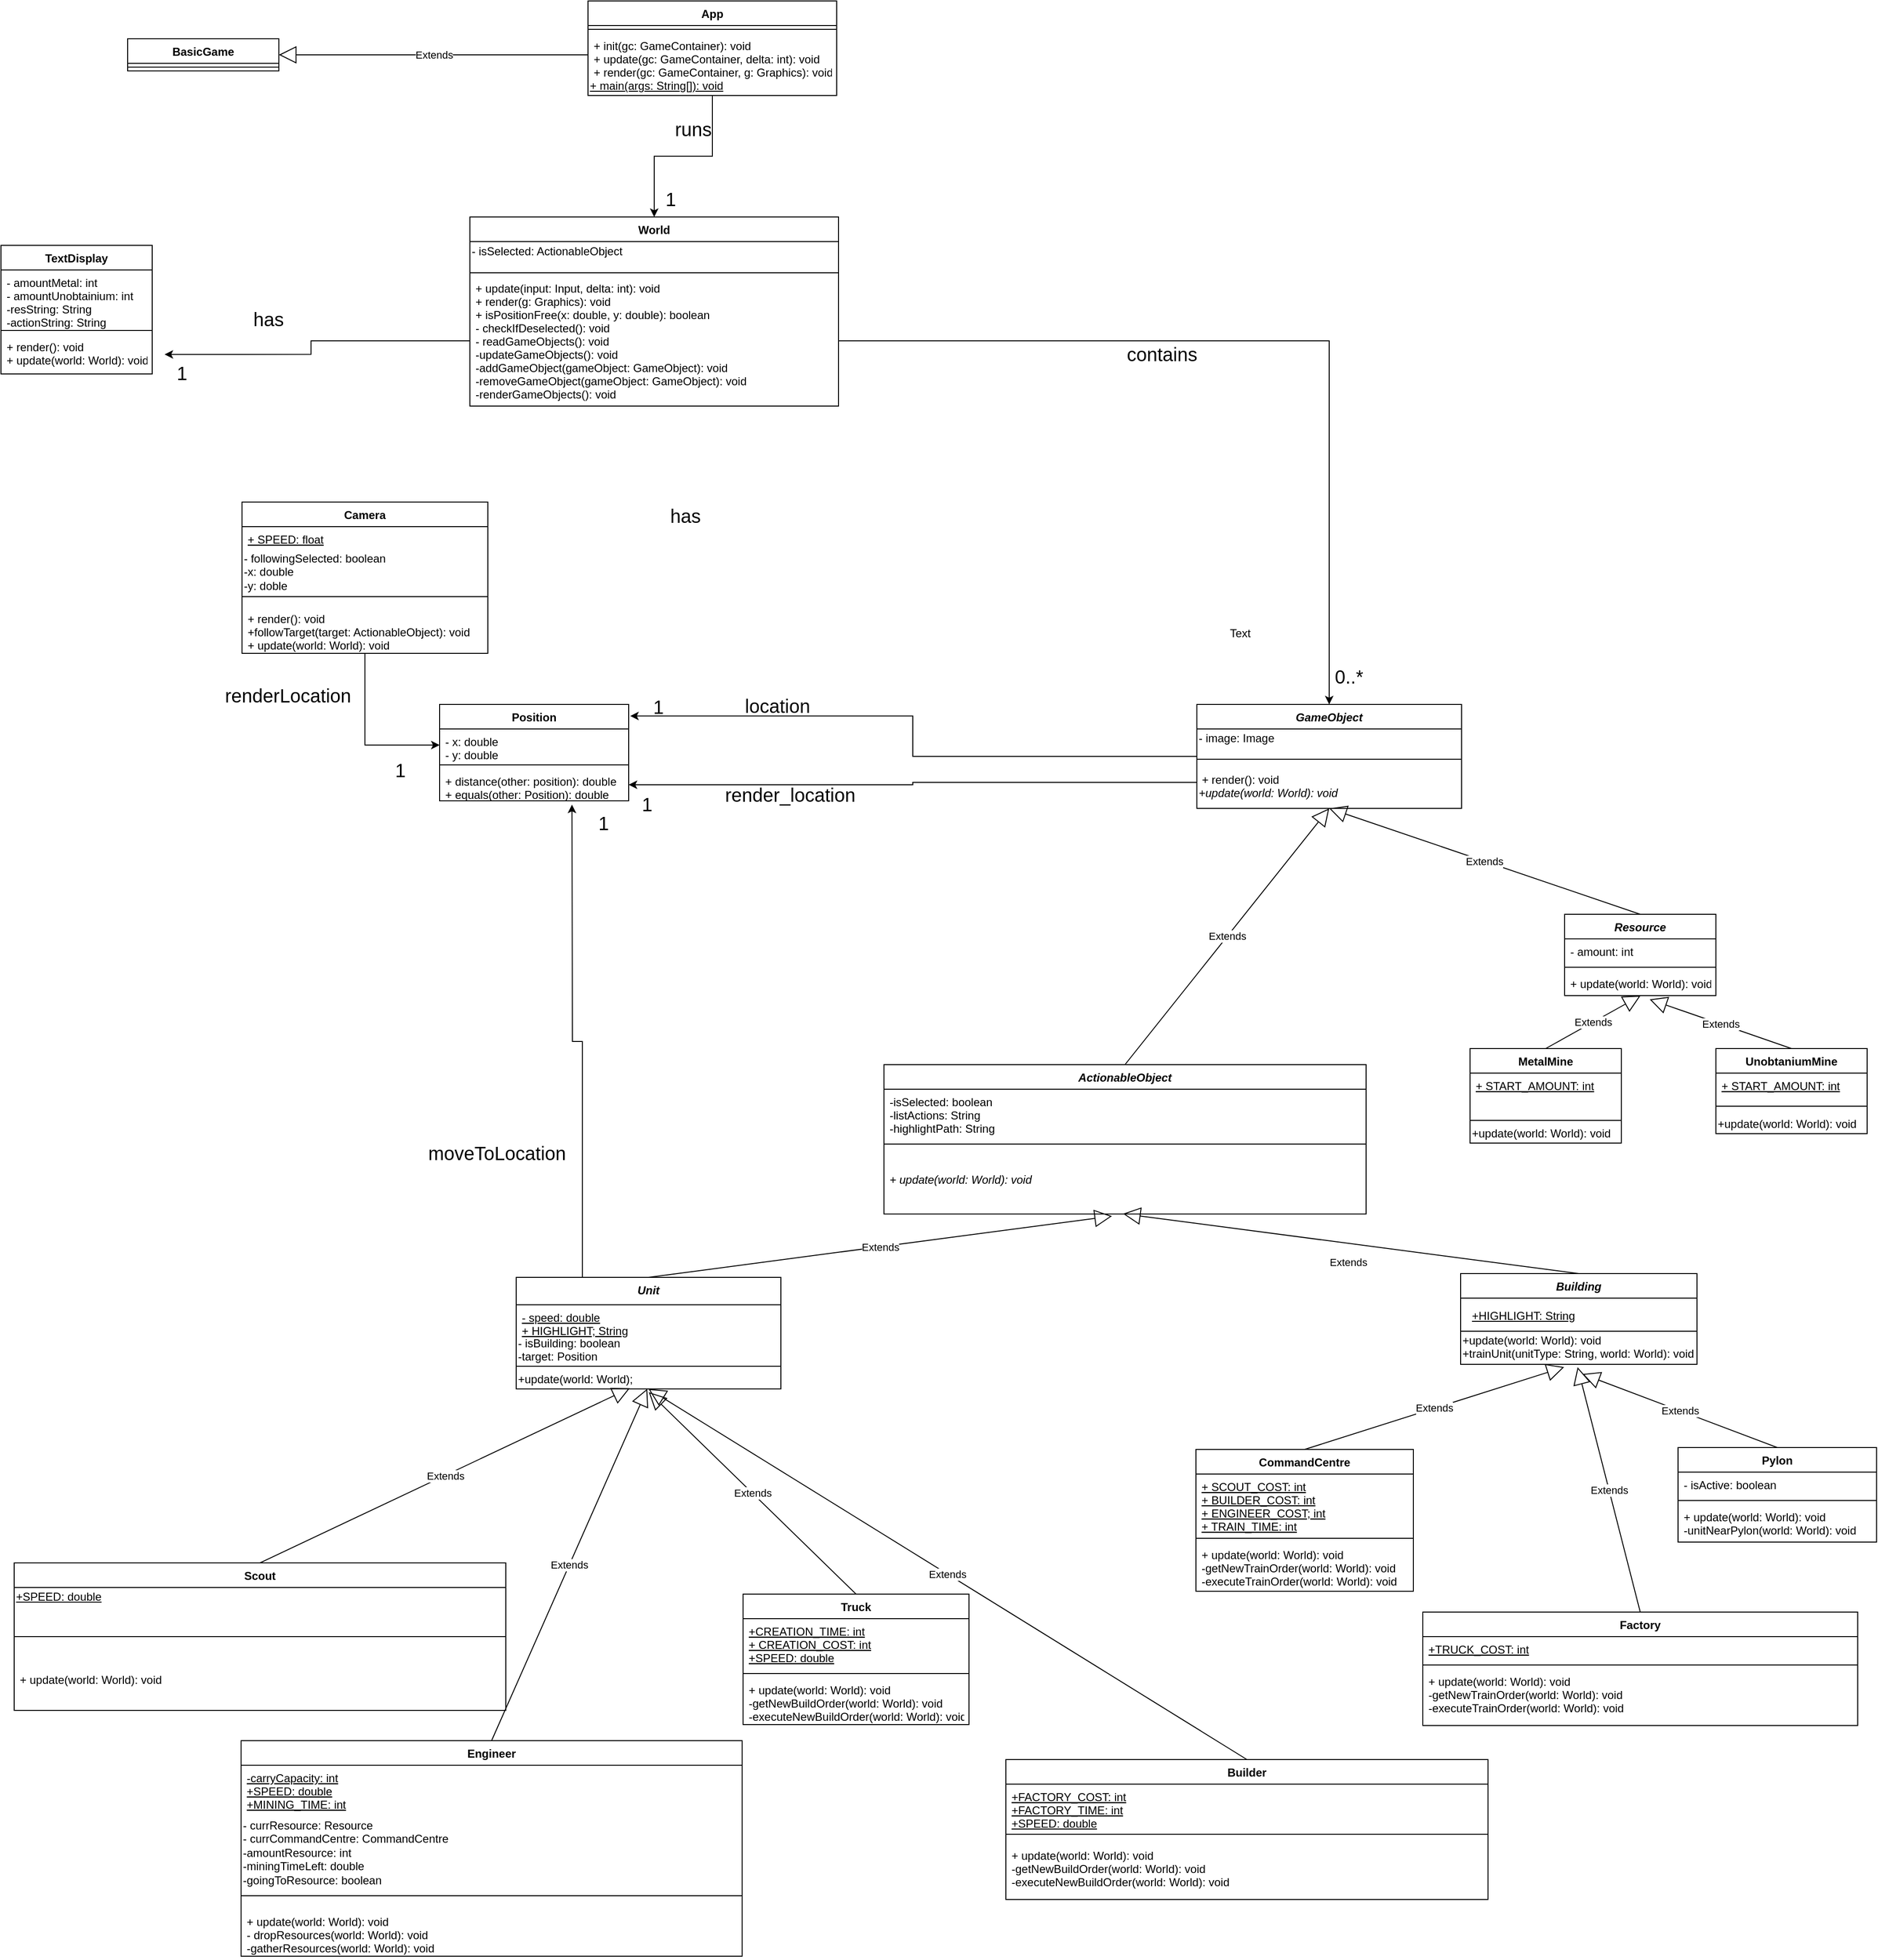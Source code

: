 <mxfile version="10.7.3" type="device"><diagram id="HLN040VOB6COfRF3L691" name="Page-1"><mxGraphModel dx="1069" dy="924" grid="1" gridSize="10" guides="1" tooltips="1" connect="1" arrows="1" fold="1" page="1" pageScale="1" pageWidth="850" pageHeight="1100" math="0" shadow="0"><root><mxCell id="0"/><mxCell id="1" parent="0"/><mxCell id="OpNzA439Yym-WrjI4Lff-230" style="edgeStyle=orthogonalEdgeStyle;rounded=0;orthogonalLoop=1;jettySize=auto;html=1;exitX=0.5;exitY=1;exitDx=0;exitDy=0;entryX=0;entryY=0.5;entryDx=0;entryDy=0;" parent="1" source="OpNzA439Yym-WrjI4Lff-1" target="OpNzA439Yym-WrjI4Lff-88" edge="1"><mxGeometry relative="1" as="geometry"/></mxCell><mxCell id="OpNzA439Yym-WrjI4Lff-1" value="Camera" style="swimlane;fontStyle=1;align=center;verticalAlign=top;childLayout=stackLayout;horizontal=1;startSize=26;horizontalStack=0;resizeParent=1;resizeParentMax=0;resizeLast=0;collapsible=1;marginBottom=0;" parent="1" vertex="1"><mxGeometry x="691" y="690" width="260" height="160" as="geometry"><mxRectangle x="190" y="180" width="60" height="26" as="alternateBounds"/></mxGeometry></mxCell><mxCell id="OpNzA439Yym-WrjI4Lff-2" value="+ SPEED: float&#10;&#10;" style="text;strokeColor=none;fillColor=none;align=left;verticalAlign=top;spacingLeft=4;spacingRight=4;overflow=hidden;rotatable=0;points=[[0,0.5],[1,0.5]];portConstraint=eastwest;fontStyle=4" parent="OpNzA439Yym-WrjI4Lff-1" vertex="1"><mxGeometry y="26" width="260" height="24" as="geometry"/></mxCell><mxCell id="OpNzA439Yym-WrjI4Lff-181" value="- followingSelected: boolean&lt;br&gt;-x: double&lt;br&gt;-y: doble&lt;br&gt;" style="text;html=1;resizable=0;points=[];autosize=1;align=left;verticalAlign=top;spacingTop=-4;" parent="OpNzA439Yym-WrjI4Lff-1" vertex="1"><mxGeometry y="50" width="260" height="40" as="geometry"/></mxCell><mxCell id="OpNzA439Yym-WrjI4Lff-3" value="" style="line;strokeWidth=1;fillColor=none;align=left;verticalAlign=middle;spacingTop=-1;spacingLeft=3;spacingRight=3;rotatable=0;labelPosition=right;points=[];portConstraint=eastwest;" parent="OpNzA439Yym-WrjI4Lff-1" vertex="1"><mxGeometry y="90" width="260" height="20" as="geometry"/></mxCell><mxCell id="OpNzA439Yym-WrjI4Lff-4" value="+ render(): void&#10;+followTarget(target: ActionableObject): void&#10;+ update(world: World): void&#10;" style="text;strokeColor=none;fillColor=none;align=left;verticalAlign=top;spacingLeft=4;spacingRight=4;overflow=hidden;rotatable=0;points=[[0,0.5],[1,0.5]];portConstraint=eastwest;" parent="OpNzA439Yym-WrjI4Lff-1" vertex="1"><mxGeometry y="110" width="260" height="50" as="geometry"/></mxCell><mxCell id="OpNzA439Yym-WrjI4Lff-234" style="edgeStyle=orthogonalEdgeStyle;rounded=0;orthogonalLoop=1;jettySize=auto;html=1;exitX=0.25;exitY=0;exitDx=0;exitDy=0;" parent="1" source="OpNzA439Yym-WrjI4Lff-9" edge="1"><mxGeometry relative="1" as="geometry"><mxPoint x="1040" y="1010" as="targetPoint"/></mxGeometry></mxCell><mxCell id="OpNzA439Yym-WrjI4Lff-9" value="Unit" style="swimlane;fontStyle=3;align=center;verticalAlign=top;childLayout=stackLayout;horizontal=1;startSize=29;horizontalStack=0;resizeParent=1;resizeParentMax=0;resizeLast=0;collapsible=1;marginBottom=0;" parent="1" vertex="1"><mxGeometry x="981" y="1510" width="280" height="118" as="geometry"><mxRectangle x="981" y="1522" width="50" height="29" as="alternateBounds"/></mxGeometry></mxCell><mxCell id="OpNzA439Yym-WrjI4Lff-10" value="- speed: double&#10;+ HIGHLIGHT; String&#10;" style="text;strokeColor=none;fillColor=none;align=left;verticalAlign=top;spacingLeft=4;spacingRight=4;overflow=hidden;rotatable=0;points=[[0,0.5],[1,0.5]];portConstraint=eastwest;fontStyle=4" parent="OpNzA439Yym-WrjI4Lff-9" vertex="1"><mxGeometry y="29" width="280" height="31" as="geometry"/></mxCell><mxCell id="OpNzA439Yym-WrjI4Lff-213" value="- isBuilding: boolean&lt;br&gt;-target: Position&lt;br&gt;" style="text;html=1;resizable=0;points=[];autosize=1;align=left;verticalAlign=top;spacingTop=-4;" parent="OpNzA439Yym-WrjI4Lff-9" vertex="1"><mxGeometry y="60" width="280" height="30" as="geometry"/></mxCell><mxCell id="OpNzA439Yym-WrjI4Lff-11" value="" style="line;strokeWidth=1;fillColor=none;align=left;verticalAlign=middle;spacingTop=-1;spacingLeft=3;spacingRight=3;rotatable=0;labelPosition=right;points=[];portConstraint=eastwest;" parent="OpNzA439Yym-WrjI4Lff-9" vertex="1"><mxGeometry y="90" width="280" height="8" as="geometry"/></mxCell><mxCell id="OpNzA439Yym-WrjI4Lff-122" value="+update(world: World);&lt;br&gt;" style="text;html=1;resizable=0;points=[];autosize=1;align=left;verticalAlign=top;spacingTop=-4;" parent="OpNzA439Yym-WrjI4Lff-9" vertex="1"><mxGeometry y="98" width="280" height="20" as="geometry"/></mxCell><mxCell id="OpNzA439Yym-WrjI4Lff-14" value="Scout" style="swimlane;fontStyle=1;align=center;verticalAlign=top;childLayout=stackLayout;horizontal=1;startSize=26;horizontalStack=0;resizeParent=1;resizeParentMax=0;resizeLast=0;collapsible=1;marginBottom=0;" parent="1" vertex="1"><mxGeometry x="450" y="1812" width="520" height="156" as="geometry"/></mxCell><mxCell id="J1V0K5MoPUt1sRIVleYm-1" value="&lt;u&gt;+SPEED: double&lt;/u&gt;" style="text;html=1;resizable=0;points=[];autosize=1;align=left;verticalAlign=top;spacingTop=-4;" parent="OpNzA439Yym-WrjI4Lff-14" vertex="1"><mxGeometry y="26" width="520" height="20" as="geometry"/></mxCell><mxCell id="OpNzA439Yym-WrjI4Lff-16" value="" style="line;strokeWidth=1;fillColor=none;align=left;verticalAlign=middle;spacingTop=-1;spacingLeft=3;spacingRight=3;rotatable=0;labelPosition=right;points=[];portConstraint=eastwest;" parent="OpNzA439Yym-WrjI4Lff-14" vertex="1"><mxGeometry y="46" width="520" height="64" as="geometry"/></mxCell><mxCell id="OpNzA439Yym-WrjI4Lff-17" value="+ update(world: World): void&#10;&#10;" style="text;strokeColor=none;fillColor=none;align=left;verticalAlign=top;spacingLeft=4;spacingRight=4;overflow=hidden;rotatable=0;points=[[0,0.5],[1,0.5]];portConstraint=eastwest;" parent="OpNzA439Yym-WrjI4Lff-14" vertex="1"><mxGeometry y="110" width="520" height="46" as="geometry"/></mxCell><mxCell id="OpNzA439Yym-WrjI4Lff-39" value="Extends" style="endArrow=block;endSize=16;endFill=0;html=1;entryX=0.429;entryY=0.965;entryDx=0;entryDy=0;entryPerimeter=0;exitX=0.5;exitY=0;exitDx=0;exitDy=0;" parent="1" source="OpNzA439Yym-WrjI4Lff-14" target="OpNzA439Yym-WrjI4Lff-122" edge="1"><mxGeometry width="160" relative="1" as="geometry"><mxPoint x="691" y="1982" as="sourcePoint"/><mxPoint x="1060.714" y="1660.143" as="targetPoint"/></mxGeometry></mxCell><mxCell id="OpNzA439Yym-WrjI4Lff-40" value="Extends" style="endArrow=block;endSize=16;endFill=0;html=1;exitX=0.5;exitY=0;exitDx=0;exitDy=0;entryX=0.495;entryY=0.994;entryDx=0;entryDy=0;entryPerimeter=0;" parent="1" source="OpNzA439Yym-WrjI4Lff-137" target="OpNzA439Yym-WrjI4Lff-122" edge="1"><mxGeometry width="160" relative="1" as="geometry"><mxPoint x="691" y="1922" as="sourcePoint"/><mxPoint x="1072.143" y="1653" as="targetPoint"/></mxGeometry></mxCell><mxCell id="OpNzA439Yym-WrjI4Lff-43" value="Extends" style="endArrow=block;endSize=16;endFill=0;html=1;entryX=0.5;entryY=1;entryDx=0;entryDy=0;exitX=0.5;exitY=0;exitDx=0;exitDy=0;" parent="1" source="OpNzA439Yym-WrjI4Lff-145" target="OpNzA439Yym-WrjI4Lff-9" edge="1"><mxGeometry width="160" relative="1" as="geometry"><mxPoint x="1331" y="1812" as="sourcePoint"/><mxPoint x="1132.143" y="1658.714" as="targetPoint"/></mxGeometry></mxCell><mxCell id="OpNzA439Yym-WrjI4Lff-44" value="Extends" style="endArrow=block;endSize=16;endFill=0;html=1;entryX=0.501;entryY=1.171;entryDx=0;entryDy=0;entryPerimeter=0;exitX=0.5;exitY=0;exitDx=0;exitDy=0;" parent="1" source="OpNzA439Yym-WrjI4Lff-141" target="OpNzA439Yym-WrjI4Lff-122" edge="1"><mxGeometry width="160" relative="1" as="geometry"><mxPoint x="1151" y="1812" as="sourcePoint"/><mxPoint x="1099.286" y="1655.857" as="targetPoint"/></mxGeometry></mxCell><mxCell id="OpNzA439Yym-WrjI4Lff-45" value="Resource" style="swimlane;fontStyle=3;align=center;verticalAlign=top;childLayout=stackLayout;horizontal=1;startSize=26;horizontalStack=0;resizeParent=1;resizeParentMax=0;resizeLast=0;collapsible=1;marginBottom=0;" parent="1" vertex="1"><mxGeometry x="2090" y="1126" width="160" height="86" as="geometry"/></mxCell><mxCell id="OpNzA439Yym-WrjI4Lff-46" value="- amount: int" style="text;strokeColor=none;fillColor=none;align=left;verticalAlign=top;spacingLeft=4;spacingRight=4;overflow=hidden;rotatable=0;points=[[0,0.5],[1,0.5]];portConstraint=eastwest;" parent="OpNzA439Yym-WrjI4Lff-45" vertex="1"><mxGeometry y="26" width="160" height="26" as="geometry"/></mxCell><mxCell id="OpNzA439Yym-WrjI4Lff-47" value="" style="line;strokeWidth=1;fillColor=none;align=left;verticalAlign=middle;spacingTop=-1;spacingLeft=3;spacingRight=3;rotatable=0;labelPosition=right;points=[];portConstraint=eastwest;" parent="OpNzA439Yym-WrjI4Lff-45" vertex="1"><mxGeometry y="52" width="160" height="8" as="geometry"/></mxCell><mxCell id="OpNzA439Yym-WrjI4Lff-48" value="+ update(world: World): void" style="text;strokeColor=none;fillColor=none;align=left;verticalAlign=top;spacingLeft=4;spacingRight=4;overflow=hidden;rotatable=0;points=[[0,0.5],[1,0.5]];portConstraint=eastwest;" parent="OpNzA439Yym-WrjI4Lff-45" vertex="1"><mxGeometry y="60" width="160" height="26" as="geometry"/></mxCell><mxCell id="OpNzA439Yym-WrjI4Lff-57" value="Extends" style="endArrow=block;endSize=16;endFill=0;html=1;entryX=0.502;entryY=1.002;entryDx=0;entryDy=0;entryPerimeter=0;exitX=0.5;exitY=0;exitDx=0;exitDy=0;" parent="1" source="OpNzA439Yym-WrjI4Lff-165" target="OpNzA439Yym-WrjI4Lff-48" edge="1"><mxGeometry width="160" relative="1" as="geometry"><mxPoint x="1990" y="1310" as="sourcePoint"/><mxPoint x="2170" y="1206" as="targetPoint"/></mxGeometry></mxCell><mxCell id="OpNzA439Yym-WrjI4Lff-58" value="Extends" style="endArrow=block;endSize=16;endFill=0;html=1;exitX=0.5;exitY=0;exitDx=0;exitDy=0;" parent="1" source="OpNzA439Yym-WrjI4Lff-171" edge="1"><mxGeometry width="160" relative="1" as="geometry"><mxPoint x="2250" y="1276" as="sourcePoint"/><mxPoint x="2180" y="1216" as="targetPoint"/></mxGeometry></mxCell><mxCell id="OpNzA439Yym-WrjI4Lff-71" value="Pylon" style="swimlane;fontStyle=1;align=center;verticalAlign=top;childLayout=stackLayout;horizontal=1;startSize=26;horizontalStack=0;resizeParent=1;resizeParentMax=0;resizeLast=0;collapsible=1;marginBottom=0;" parent="1" vertex="1"><mxGeometry x="2210" y="1690" width="210" height="100" as="geometry"/></mxCell><mxCell id="OpNzA439Yym-WrjI4Lff-72" value="- isActive: boolean" style="text;strokeColor=none;fillColor=none;align=left;verticalAlign=top;spacingLeft=4;spacingRight=4;overflow=hidden;rotatable=0;points=[[0,0.5],[1,0.5]];portConstraint=eastwest;" parent="OpNzA439Yym-WrjI4Lff-71" vertex="1"><mxGeometry y="26" width="210" height="26" as="geometry"/></mxCell><mxCell id="OpNzA439Yym-WrjI4Lff-73" value="" style="line;strokeWidth=1;fillColor=none;align=left;verticalAlign=middle;spacingTop=-1;spacingLeft=3;spacingRight=3;rotatable=0;labelPosition=right;points=[];portConstraint=eastwest;" parent="OpNzA439Yym-WrjI4Lff-71" vertex="1"><mxGeometry y="52" width="210" height="8" as="geometry"/></mxCell><mxCell id="OpNzA439Yym-WrjI4Lff-74" value="+ update(world: World): void&#10;-unitNearPylon(world: World): void&#10;" style="text;strokeColor=none;fillColor=none;align=left;verticalAlign=top;spacingLeft=4;spacingRight=4;overflow=hidden;rotatable=0;points=[[0,0.5],[1,0.5]];portConstraint=eastwest;" parent="OpNzA439Yym-WrjI4Lff-71" vertex="1"><mxGeometry y="60" width="210" height="40" as="geometry"/></mxCell><mxCell id="OpNzA439Yym-WrjI4Lff-75" value="Extends" style="endArrow=block;endSize=16;endFill=0;html=1;entryX=0.438;entryY=1.042;entryDx=0;entryDy=0;entryPerimeter=0;exitX=0.5;exitY=0;exitDx=0;exitDy=0;" parent="1" source="OpNzA439Yym-WrjI4Lff-149" target="OpNzA439Yym-WrjI4Lff-101" edge="1"><mxGeometry width="160" relative="1" as="geometry"><mxPoint x="2090" y="1921" as="sourcePoint"/><mxPoint x="2041" y="1568" as="targetPoint"/><Array as="points"/></mxGeometry></mxCell><mxCell id="OpNzA439Yym-WrjI4Lff-77" value="Extends" style="endArrow=block;endSize=16;endFill=0;html=1;entryX=0.516;entryY=1.146;entryDx=0;entryDy=0;entryPerimeter=0;exitX=0.5;exitY=0;exitDx=0;exitDy=0;" parent="1" source="OpNzA439Yym-WrjI4Lff-71" target="OpNzA439Yym-WrjI4Lff-101" edge="1"><mxGeometry width="160" relative="1" as="geometry"><mxPoint x="1750" y="1800" as="sourcePoint"/><mxPoint x="2095.857" y="1592.429" as="targetPoint"/></mxGeometry></mxCell><mxCell id="OpNzA439Yym-WrjI4Lff-82" value="TextDisplay" style="swimlane;fontStyle=1;align=center;verticalAlign=top;childLayout=stackLayout;horizontal=1;startSize=26;horizontalStack=0;resizeParent=1;resizeParentMax=0;resizeLast=0;collapsible=1;marginBottom=0;" parent="1" vertex="1"><mxGeometry x="436" y="418.5" width="160" height="136" as="geometry"><mxRectangle x="1190" y="1104" width="90" height="26" as="alternateBounds"/></mxGeometry></mxCell><mxCell id="OpNzA439Yym-WrjI4Lff-83" value="- amountMetal: int&#10;- amountUnobtainium: int&#10;-resString: String&#10;-actionString: String&#10;" style="text;strokeColor=none;fillColor=none;align=left;verticalAlign=top;spacingLeft=4;spacingRight=4;overflow=hidden;rotatable=0;points=[[0,0.5],[1,0.5]];portConstraint=eastwest;" parent="OpNzA439Yym-WrjI4Lff-82" vertex="1"><mxGeometry y="26" width="160" height="60" as="geometry"/></mxCell><mxCell id="OpNzA439Yym-WrjI4Lff-84" value="" style="line;strokeWidth=1;fillColor=none;align=left;verticalAlign=middle;spacingTop=-1;spacingLeft=3;spacingRight=3;rotatable=0;labelPosition=right;points=[];portConstraint=eastwest;" parent="OpNzA439Yym-WrjI4Lff-82" vertex="1"><mxGeometry y="86" width="160" height="8" as="geometry"/></mxCell><mxCell id="OpNzA439Yym-WrjI4Lff-85" value="+ render(): void&#10;+ update(world: World): void&#10;" style="text;strokeColor=none;fillColor=none;align=left;verticalAlign=top;spacingLeft=4;spacingRight=4;overflow=hidden;rotatable=0;points=[[0,0.5],[1,0.5]];portConstraint=eastwest;" parent="OpNzA439Yym-WrjI4Lff-82" vertex="1"><mxGeometry y="94" width="160" height="42" as="geometry"/></mxCell><mxCell id="OpNzA439Yym-WrjI4Lff-87" value="Position" style="swimlane;fontStyle=1;align=center;verticalAlign=top;childLayout=stackLayout;horizontal=1;startSize=26;horizontalStack=0;resizeParent=1;resizeParentMax=0;resizeLast=0;collapsible=1;marginBottom=0;" parent="1" vertex="1"><mxGeometry x="900" y="904" width="200" height="102" as="geometry"/></mxCell><mxCell id="OpNzA439Yym-WrjI4Lff-88" value="- x: double&#10;- y: double&#10;" style="text;strokeColor=none;fillColor=none;align=left;verticalAlign=top;spacingLeft=4;spacingRight=4;overflow=hidden;rotatable=0;points=[[0,0.5],[1,0.5]];portConstraint=eastwest;" parent="OpNzA439Yym-WrjI4Lff-87" vertex="1"><mxGeometry y="26" width="200" height="34" as="geometry"/></mxCell><mxCell id="OpNzA439Yym-WrjI4Lff-89" value="" style="line;strokeWidth=1;fillColor=none;align=left;verticalAlign=middle;spacingTop=-1;spacingLeft=3;spacingRight=3;rotatable=0;labelPosition=right;points=[];portConstraint=eastwest;" parent="OpNzA439Yym-WrjI4Lff-87" vertex="1"><mxGeometry y="60" width="200" height="8" as="geometry"/></mxCell><mxCell id="OpNzA439Yym-WrjI4Lff-90" value="+ distance(other: position): double&#10;+ equals(other: Position): double&#10;&#10;" style="text;strokeColor=none;fillColor=none;align=left;verticalAlign=top;spacingLeft=4;spacingRight=4;overflow=hidden;rotatable=0;points=[[0,0.5],[1,0.5]];portConstraint=eastwest;" parent="OpNzA439Yym-WrjI4Lff-87" vertex="1"><mxGeometry y="68" width="200" height="34" as="geometry"/></mxCell><mxCell id="OpNzA439Yym-WrjI4Lff-99" value="Building" style="swimlane;fontStyle=3;align=center;verticalAlign=top;childLayout=stackLayout;horizontal=1;startSize=26;horizontalStack=0;resizeParent=1;resizeParentMax=0;resizeLast=0;collapsible=1;marginBottom=0;" parent="1" vertex="1"><mxGeometry x="1980" y="1506" width="250" height="96" as="geometry"/></mxCell><mxCell id="OpNzA439Yym-WrjI4Lff-101" value="" style="line;strokeWidth=1;fillColor=none;align=left;verticalAlign=middle;spacingTop=-1;spacingLeft=3;spacingRight=3;rotatable=0;labelPosition=right;points=[];portConstraint=eastwest;" parent="OpNzA439Yym-WrjI4Lff-99" vertex="1"><mxGeometry y="26" width="250" height="70" as="geometry"/></mxCell><mxCell id="OpNzA439Yym-WrjI4Lff-108" value="Extends" style="endArrow=block;endSize=16;endFill=0;html=1;entryX=0.495;entryY=1.042;entryDx=0;entryDy=0;entryPerimeter=0;exitX=0.5;exitY=0;exitDx=0;exitDy=0;" parent="1" source="OpNzA439Yym-WrjI4Lff-153" target="OpNzA439Yym-WrjI4Lff-101" edge="1"><mxGeometry width="160" relative="1" as="geometry"><mxPoint x="1750" y="1810" as="sourcePoint"/><mxPoint x="2060" y="1562" as="targetPoint"/></mxGeometry></mxCell><mxCell id="OpNzA439Yym-WrjI4Lff-192" style="edgeStyle=orthogonalEdgeStyle;rounded=0;orthogonalLoop=1;jettySize=auto;html=1;entryX=0.5;entryY=0;entryDx=0;entryDy=0;exitX=1;exitY=0.5;exitDx=0;exitDy=0;" parent="1" source="OpNzA439Yym-WrjI4Lff-113" target="OpNzA439Yym-WrjI4Lff-158" edge="1"><mxGeometry relative="1" as="geometry"><mxPoint x="1470" y="570" as="sourcePoint"/></mxGeometry></mxCell><mxCell id="OpNzA439Yym-WrjI4Lff-110" value="World" style="swimlane;fontStyle=1;align=center;verticalAlign=top;childLayout=stackLayout;horizontal=1;startSize=26;horizontalStack=0;resizeParent=1;resizeParentMax=0;resizeLast=0;collapsible=1;marginBottom=0;" parent="1" vertex="1"><mxGeometry x="932" y="388.5" width="390" height="200" as="geometry"/></mxCell><mxCell id="OpNzA439Yym-WrjI4Lff-116" value="- isSelected: ActionableObject&lt;br&gt;&lt;br&gt;" style="text;html=1;resizable=0;points=[];autosize=1;align=left;verticalAlign=top;spacingTop=-4;" parent="OpNzA439Yym-WrjI4Lff-110" vertex="1"><mxGeometry y="26" width="390" height="30" as="geometry"/></mxCell><mxCell id="OpNzA439Yym-WrjI4Lff-112" value="" style="line;strokeWidth=1;fillColor=none;align=left;verticalAlign=middle;spacingTop=-1;spacingLeft=3;spacingRight=3;rotatable=0;labelPosition=right;points=[];portConstraint=eastwest;" parent="OpNzA439Yym-WrjI4Lff-110" vertex="1"><mxGeometry y="56" width="390" height="6" as="geometry"/></mxCell><mxCell id="OpNzA439Yym-WrjI4Lff-113" value="+ update(input: Input, delta: int): void&#10;+ render(g: Graphics): void&#10;+ isPositionFree(x: double, y: double): boolean&#10;- checkIfDeselected(): void&#10;- readGameObjects(): void&#10;-updateGameObjects(): void&#10;-addGameObject(gameObject: GameObject): void&#10;-removeGameObject(gameObject: GameObject): void&#10;-renderGameObjects(): void" style="text;strokeColor=none;fillColor=none;align=left;verticalAlign=top;spacingLeft=4;spacingRight=4;overflow=hidden;rotatable=0;points=[[0,0.5],[1,0.5]];portConstraint=eastwest;" parent="OpNzA439Yym-WrjI4Lff-110" vertex="1"><mxGeometry y="62" width="390" height="138" as="geometry"/></mxCell><mxCell id="OpNzA439Yym-WrjI4Lff-125" value="ActionableObject" style="swimlane;fontStyle=3;align=center;verticalAlign=top;childLayout=stackLayout;horizontal=1;startSize=26;horizontalStack=0;resizeParent=1;resizeParentMax=0;resizeLast=0;collapsible=1;marginBottom=0;" parent="1" vertex="1"><mxGeometry x="1370" y="1285" width="510" height="158" as="geometry"><mxRectangle x="1370" y="1285" width="120" height="26" as="alternateBounds"/></mxGeometry></mxCell><mxCell id="OpNzA439Yym-WrjI4Lff-126" value="-isSelected: boolean&#10;-listActions: String&#10;-highlightPath: String&#10;&#10;" style="text;strokeColor=none;fillColor=none;align=left;verticalAlign=top;spacingLeft=4;spacingRight=4;overflow=hidden;rotatable=0;points=[[0,0.5],[1,0.5]];portConstraint=eastwest;" parent="OpNzA439Yym-WrjI4Lff-125" vertex="1"><mxGeometry y="26" width="510" height="54" as="geometry"/></mxCell><mxCell id="OpNzA439Yym-WrjI4Lff-127" value="" style="line;strokeWidth=1;fillColor=none;align=left;verticalAlign=middle;spacingTop=-1;spacingLeft=3;spacingRight=3;rotatable=0;labelPosition=right;points=[];portConstraint=eastwest;" parent="OpNzA439Yym-WrjI4Lff-125" vertex="1"><mxGeometry y="80" width="510" height="8" as="geometry"/></mxCell><mxCell id="OpNzA439Yym-WrjI4Lff-131" value="&lt;span&gt;&lt;br&gt;&lt;/span&gt;" style="text;html=1;resizable=0;points=[];autosize=1;align=left;verticalAlign=top;spacingTop=-4;" parent="OpNzA439Yym-WrjI4Lff-125" vertex="1"><mxGeometry y="88" width="510" height="20" as="geometry"/></mxCell><mxCell id="OpNzA439Yym-WrjI4Lff-128" value="+ update(world: World): void&#10;&#10;" style="text;strokeColor=none;fillColor=none;align=left;verticalAlign=top;spacingLeft=4;spacingRight=4;overflow=hidden;rotatable=0;points=[[0,0.5],[1,0.5]];portConstraint=eastwest;fontStyle=2" parent="OpNzA439Yym-WrjI4Lff-125" vertex="1"><mxGeometry y="108" width="510" height="50" as="geometry"/></mxCell><mxCell id="OpNzA439Yym-WrjI4Lff-196" style="edgeStyle=orthogonalEdgeStyle;rounded=0;orthogonalLoop=1;jettySize=auto;html=1;exitX=0;exitY=0.5;exitDx=0;exitDy=0;entryX=1.008;entryY=-0.404;entryDx=0;entryDy=0;entryPerimeter=0;" parent="1" source="OpNzA439Yym-WrjI4Lff-158" target="OpNzA439Yym-WrjI4Lff-88" edge="1"><mxGeometry relative="1" as="geometry"/></mxCell><mxCell id="OpNzA439Yym-WrjI4Lff-197" style="edgeStyle=orthogonalEdgeStyle;rounded=0;orthogonalLoop=1;jettySize=auto;html=1;exitX=0;exitY=0.75;exitDx=0;exitDy=0;entryX=1;entryY=0.5;entryDx=0;entryDy=0;" parent="1" source="OpNzA439Yym-WrjI4Lff-158" target="OpNzA439Yym-WrjI4Lff-90" edge="1"><mxGeometry relative="1" as="geometry"/></mxCell><mxCell id="OpNzA439Yym-WrjI4Lff-158" value="GameObject" style="swimlane;fontStyle=3;align=center;verticalAlign=top;childLayout=stackLayout;horizontal=1;startSize=26;horizontalStack=0;resizeParent=1;resizeParentMax=0;resizeLast=0;collapsible=1;marginBottom=0;" parent="1" vertex="1"><mxGeometry x="1701" y="904" width="280" height="110" as="geometry"/></mxCell><mxCell id="OpNzA439Yym-WrjI4Lff-228" value="- image: Image" style="text;html=1;resizable=0;points=[];autosize=1;align=left;verticalAlign=top;spacingTop=-4;" parent="OpNzA439Yym-WrjI4Lff-158" vertex="1"><mxGeometry y="26" width="280" height="20" as="geometry"/></mxCell><mxCell id="OpNzA439Yym-WrjI4Lff-160" value="" style="line;strokeWidth=1;fillColor=none;align=left;verticalAlign=middle;spacingTop=-1;spacingLeft=3;spacingRight=3;rotatable=0;labelPosition=right;points=[];portConstraint=eastwest;" parent="OpNzA439Yym-WrjI4Lff-158" vertex="1"><mxGeometry y="46" width="280" height="24" as="geometry"/></mxCell><mxCell id="OpNzA439Yym-WrjI4Lff-161" value="&lt;span&gt;&amp;nbsp;+ render(): void&lt;br&gt;&lt;i&gt;+update(world: World): void&lt;br&gt;&lt;/i&gt;&lt;br&gt;&lt;/span&gt;" style="text;html=1;resizable=0;points=[];autosize=1;align=left;verticalAlign=top;spacingTop=-4;" parent="OpNzA439Yym-WrjI4Lff-158" vertex="1"><mxGeometry y="70" width="280" height="40" as="geometry"/></mxCell><mxCell id="OpNzA439Yym-WrjI4Lff-129" value="Extends" style="endArrow=block;endSize=16;endFill=0;html=1;exitX=0.5;exitY=0;exitDx=0;exitDy=0;entryX=0.496;entryY=0.995;entryDx=0;entryDy=0;entryPerimeter=0;" parent="1" source="OpNzA439Yym-WrjI4Lff-99" target="OpNzA439Yym-WrjI4Lff-128" edge="1"><mxGeometry y="20" width="160" relative="1" as="geometry"><mxPoint x="1260" y="1438.5" as="sourcePoint"/><mxPoint x="1500" y="1430" as="targetPoint"/><Array as="points"/><mxPoint as="offset"/></mxGeometry></mxCell><mxCell id="OpNzA439Yym-WrjI4Lff-130" value="Extends" style="endArrow=block;endSize=16;endFill=0;html=1;exitX=0.5;exitY=0;exitDx=0;exitDy=0;entryX=0.473;entryY=1.045;entryDx=0;entryDy=0;entryPerimeter=0;" parent="1" source="OpNzA439Yym-WrjI4Lff-9" target="OpNzA439Yym-WrjI4Lff-128" edge="1"><mxGeometry width="160" relative="1" as="geometry"><mxPoint x="1380" y="1813.5" as="sourcePoint"/><mxPoint x="1580" y="1453" as="targetPoint"/></mxGeometry></mxCell><mxCell id="OpNzA439Yym-WrjI4Lff-137" value="Engineer" style="swimlane;fontStyle=1;align=center;verticalAlign=top;childLayout=stackLayout;horizontal=1;startSize=26;horizontalStack=0;resizeParent=1;resizeParentMax=0;resizeLast=0;collapsible=1;marginBottom=0;" parent="1" vertex="1"><mxGeometry x="690" y="2000" width="530" height="228" as="geometry"/></mxCell><mxCell id="OpNzA439Yym-WrjI4Lff-138" value="-carryCapacity: int&#10;+SPEED: double&#10;+MINING_TIME: int&#10;&#10;&#10;" style="text;strokeColor=none;fillColor=none;align=left;verticalAlign=top;spacingLeft=4;spacingRight=4;overflow=hidden;rotatable=0;points=[[0,0.5],[1,0.5]];portConstraint=eastwest;fontStyle=4" parent="OpNzA439Yym-WrjI4Lff-137" vertex="1"><mxGeometry y="26" width="530" height="54" as="geometry"/></mxCell><mxCell id="OpNzA439Yym-WrjI4Lff-227" value="- currResource: Resource&lt;br&gt;- currCommandCentre: CommandCentre&lt;br&gt;-amountResource: int&lt;br&gt;-miningTimeLeft: double&lt;br&gt;-goingToResource: boolean&lt;br&gt;" style="text;html=1;resizable=0;points=[];autosize=1;align=left;verticalAlign=top;spacingTop=-4;" parent="OpNzA439Yym-WrjI4Lff-137" vertex="1"><mxGeometry y="80" width="530" height="70" as="geometry"/></mxCell><mxCell id="OpNzA439Yym-WrjI4Lff-139" value="" style="line;strokeWidth=1;fillColor=none;align=left;verticalAlign=middle;spacingTop=-1;spacingLeft=3;spacingRight=3;rotatable=0;labelPosition=right;points=[];portConstraint=eastwest;" parent="OpNzA439Yym-WrjI4Lff-137" vertex="1"><mxGeometry y="150" width="530" height="28" as="geometry"/></mxCell><mxCell id="OpNzA439Yym-WrjI4Lff-140" value="+ update(world: World): void&#10;- dropResources(world: World): void&#10;-gatherResources(world: World): void&#10;&#10;" style="text;strokeColor=none;fillColor=none;align=left;verticalAlign=top;spacingLeft=4;spacingRight=4;overflow=hidden;rotatable=0;points=[[0,0.5],[1,0.5]];portConstraint=eastwest;" parent="OpNzA439Yym-WrjI4Lff-137" vertex="1"><mxGeometry y="178" width="530" height="50" as="geometry"/></mxCell><mxCell id="OpNzA439Yym-WrjI4Lff-141" value="Truck" style="swimlane;fontStyle=1;align=center;verticalAlign=top;childLayout=stackLayout;horizontal=1;startSize=26;horizontalStack=0;resizeParent=1;resizeParentMax=0;resizeLast=0;collapsible=1;marginBottom=0;" parent="1" vertex="1"><mxGeometry x="1221" y="1845" width="239" height="138" as="geometry"/></mxCell><mxCell id="OpNzA439Yym-WrjI4Lff-142" value="+CREATION_TIME: int&#10;+ CREATION_COST: int&#10;+SPEED: double&#10;" style="text;strokeColor=none;fillColor=none;align=left;verticalAlign=top;spacingLeft=4;spacingRight=4;overflow=hidden;rotatable=0;points=[[0,0.5],[1,0.5]];portConstraint=eastwest;fontStyle=4" parent="OpNzA439Yym-WrjI4Lff-141" vertex="1"><mxGeometry y="26" width="239" height="54" as="geometry"/></mxCell><mxCell id="OpNzA439Yym-WrjI4Lff-143" value="" style="line;strokeWidth=1;fillColor=none;align=left;verticalAlign=middle;spacingTop=-1;spacingLeft=3;spacingRight=3;rotatable=0;labelPosition=right;points=[];portConstraint=eastwest;" parent="OpNzA439Yym-WrjI4Lff-141" vertex="1"><mxGeometry y="80" width="239" height="8" as="geometry"/></mxCell><mxCell id="OpNzA439Yym-WrjI4Lff-144" value="+ update(world: World): void&#10;-getNewBuildOrder(world: World): void&#10;-executeNewBuildOrder(world: World): void&#10;" style="text;strokeColor=none;fillColor=none;align=left;verticalAlign=top;spacingLeft=4;spacingRight=4;overflow=hidden;rotatable=0;points=[[0,0.5],[1,0.5]];portConstraint=eastwest;" parent="OpNzA439Yym-WrjI4Lff-141" vertex="1"><mxGeometry y="88" width="239" height="50" as="geometry"/></mxCell><mxCell id="OpNzA439Yym-WrjI4Lff-145" value="Builder" style="swimlane;fontStyle=1;align=center;verticalAlign=top;childLayout=stackLayout;horizontal=1;startSize=26;horizontalStack=0;resizeParent=1;resizeParentMax=0;resizeLast=0;collapsible=1;marginBottom=0;" parent="1" vertex="1"><mxGeometry x="1499" y="2020" width="510" height="148" as="geometry"/></mxCell><mxCell id="OpNzA439Yym-WrjI4Lff-146" value="+FACTORY_COST: int&#10;+FACTORY_TIME: int&#10;+SPEED: double&#10;" style="text;strokeColor=none;fillColor=none;align=left;verticalAlign=top;spacingLeft=4;spacingRight=4;overflow=hidden;rotatable=0;points=[[0,0.5],[1,0.5]];portConstraint=eastwest;fontStyle=4" parent="OpNzA439Yym-WrjI4Lff-145" vertex="1"><mxGeometry y="26" width="510" height="44" as="geometry"/></mxCell><mxCell id="OpNzA439Yym-WrjI4Lff-147" value="" style="line;strokeWidth=1;fillColor=none;align=left;verticalAlign=middle;spacingTop=-1;spacingLeft=3;spacingRight=3;rotatable=0;labelPosition=right;points=[];portConstraint=eastwest;fontStyle=4" parent="OpNzA439Yym-WrjI4Lff-145" vertex="1"><mxGeometry y="70" width="510" height="18" as="geometry"/></mxCell><mxCell id="OpNzA439Yym-WrjI4Lff-148" value="+ update(world: World): void&#10;-getNewBuildOrder(world: World): void&#10;-executeNewBuildOrder(world: World): void&#10;&#10;&#10;" style="text;strokeColor=none;fillColor=none;align=left;verticalAlign=top;spacingLeft=4;spacingRight=4;overflow=hidden;rotatable=0;points=[[0,0.5],[1,0.5]];portConstraint=eastwest;" parent="OpNzA439Yym-WrjI4Lff-145" vertex="1"><mxGeometry y="88" width="510" height="60" as="geometry"/></mxCell><mxCell id="OpNzA439Yym-WrjI4Lff-149" value="CommandCentre" style="swimlane;fontStyle=1;align=center;verticalAlign=top;childLayout=stackLayout;horizontal=1;startSize=26;horizontalStack=0;resizeParent=1;resizeParentMax=0;resizeLast=0;collapsible=1;marginBottom=0;" parent="1" vertex="1"><mxGeometry x="1700" y="1692" width="230" height="150" as="geometry"/></mxCell><mxCell id="OpNzA439Yym-WrjI4Lff-150" value="+ SCOUT_COST: int&#10;+ BUILDER_COST: int&#10;+ ENGINEER_COST; int&#10;+ TRAIN_TIME: int&#10;&#10;" style="text;strokeColor=none;fillColor=none;align=left;verticalAlign=top;spacingLeft=4;spacingRight=4;overflow=hidden;rotatable=0;points=[[0,0.5],[1,0.5]];portConstraint=eastwest;fontStyle=4" parent="OpNzA439Yym-WrjI4Lff-149" vertex="1"><mxGeometry y="26" width="230" height="64" as="geometry"/></mxCell><mxCell id="OpNzA439Yym-WrjI4Lff-151" value="" style="line;strokeWidth=1;fillColor=none;align=left;verticalAlign=middle;spacingTop=-1;spacingLeft=3;spacingRight=3;rotatable=0;labelPosition=right;points=[];portConstraint=eastwest;" parent="OpNzA439Yym-WrjI4Lff-149" vertex="1"><mxGeometry y="90" width="230" height="8" as="geometry"/></mxCell><mxCell id="OpNzA439Yym-WrjI4Lff-152" value="+ update(world: World): void&#10;-getNewTrainOrder(world: World): void&#10;-executeTrainOrder(world: World): void&#10;" style="text;strokeColor=none;fillColor=none;align=left;verticalAlign=top;spacingLeft=4;spacingRight=4;overflow=hidden;rotatable=0;points=[[0,0.5],[1,0.5]];portConstraint=eastwest;" parent="OpNzA439Yym-WrjI4Lff-149" vertex="1"><mxGeometry y="98" width="230" height="52" as="geometry"/></mxCell><mxCell id="OpNzA439Yym-WrjI4Lff-153" value="Factory" style="swimlane;fontStyle=1;align=center;verticalAlign=top;childLayout=stackLayout;horizontal=1;startSize=26;horizontalStack=0;resizeParent=1;resizeParentMax=0;resizeLast=0;collapsible=1;marginBottom=0;" parent="1" vertex="1"><mxGeometry x="1940" y="1864" width="460" height="120" as="geometry"/></mxCell><mxCell id="OpNzA439Yym-WrjI4Lff-154" value="+TRUCK_COST: int" style="text;strokeColor=none;fillColor=none;align=left;verticalAlign=top;spacingLeft=4;spacingRight=4;overflow=hidden;rotatable=0;points=[[0,0.5],[1,0.5]];portConstraint=eastwest;fontStyle=4" parent="OpNzA439Yym-WrjI4Lff-153" vertex="1"><mxGeometry y="26" width="460" height="26" as="geometry"/></mxCell><mxCell id="OpNzA439Yym-WrjI4Lff-155" value="" style="line;strokeWidth=1;fillColor=none;align=left;verticalAlign=middle;spacingTop=-1;spacingLeft=3;spacingRight=3;rotatable=0;labelPosition=right;points=[];portConstraint=eastwest;" parent="OpNzA439Yym-WrjI4Lff-153" vertex="1"><mxGeometry y="52" width="460" height="8" as="geometry"/></mxCell><mxCell id="OpNzA439Yym-WrjI4Lff-156" value="+ update(world: World): void&#10;-getNewTrainOrder(world: World): void&#10;-executeTrainOrder(world: World): void&#10;&#10;&#10;" style="text;strokeColor=none;fillColor=none;align=left;verticalAlign=top;spacingLeft=4;spacingRight=4;overflow=hidden;rotatable=0;points=[[0,0.5],[1,0.5]];portConstraint=eastwest;" parent="OpNzA439Yym-WrjI4Lff-153" vertex="1"><mxGeometry y="60" width="460" height="60" as="geometry"/></mxCell><mxCell id="OpNzA439Yym-WrjI4Lff-163" value="Extends" style="endArrow=block;endSize=16;endFill=0;html=1;entryX=0.5;entryY=1;entryDx=0;entryDy=0;entryPerimeter=0;exitX=0.5;exitY=0;exitDx=0;exitDy=0;" parent="1" source="OpNzA439Yym-WrjI4Lff-45" target="OpNzA439Yym-WrjI4Lff-161" edge="1"><mxGeometry width="160" relative="1" as="geometry"><mxPoint x="1860" y="1030" as="sourcePoint"/><mxPoint x="1100" y="1970" as="targetPoint"/></mxGeometry></mxCell><mxCell id="OpNzA439Yym-WrjI4Lff-164" value="Extends" style="endArrow=block;endSize=16;endFill=0;html=1;entryX=0.5;entryY=1;entryDx=0;entryDy=0;entryPerimeter=0;exitX=0.5;exitY=0;exitDx=0;exitDy=0;" parent="1" source="OpNzA439Yym-WrjI4Lff-125" target="OpNzA439Yym-WrjI4Lff-161" edge="1"><mxGeometry width="160" relative="1" as="geometry"><mxPoint x="940" y="1970" as="sourcePoint"/><mxPoint x="1100" y="1970" as="targetPoint"/></mxGeometry></mxCell><mxCell id="OpNzA439Yym-WrjI4Lff-165" value="MetalMine" style="swimlane;fontStyle=1;align=center;verticalAlign=top;childLayout=stackLayout;horizontal=1;startSize=26;horizontalStack=0;resizeParent=1;resizeParentMax=0;resizeLast=0;collapsible=1;marginBottom=0;" parent="1" vertex="1"><mxGeometry x="1990" y="1268" width="160" height="100" as="geometry"/></mxCell><mxCell id="OpNzA439Yym-WrjI4Lff-166" value="+ START_AMOUNT: int" style="text;strokeColor=none;fillColor=none;align=left;verticalAlign=top;spacingLeft=4;spacingRight=4;overflow=hidden;rotatable=0;points=[[0,0.5],[1,0.5]];portConstraint=eastwest;fontStyle=4" parent="OpNzA439Yym-WrjI4Lff-165" vertex="1"><mxGeometry y="26" width="160" height="26" as="geometry"/></mxCell><mxCell id="OpNzA439Yym-WrjI4Lff-167" value="" style="line;strokeWidth=1;fillColor=none;align=left;verticalAlign=middle;spacingTop=-1;spacingLeft=3;spacingRight=3;rotatable=0;labelPosition=right;points=[];portConstraint=eastwest;" parent="OpNzA439Yym-WrjI4Lff-165" vertex="1"><mxGeometry y="52" width="160" height="48" as="geometry"/></mxCell><mxCell id="OpNzA439Yym-WrjI4Lff-171" value="UnobtaniumMine" style="swimlane;fontStyle=1;align=center;verticalAlign=top;childLayout=stackLayout;horizontal=1;startSize=26;horizontalStack=0;resizeParent=1;resizeParentMax=0;resizeLast=0;collapsible=1;marginBottom=0;" parent="1" vertex="1"><mxGeometry x="2250" y="1268" width="160" height="90" as="geometry"/></mxCell><mxCell id="OpNzA439Yym-WrjI4Lff-172" value="+ START_AMOUNT: int" style="text;strokeColor=none;fillColor=none;align=left;verticalAlign=top;spacingLeft=4;spacingRight=4;overflow=hidden;rotatable=0;points=[[0,0.5],[1,0.5]];portConstraint=eastwest;fontStyle=4" parent="OpNzA439Yym-WrjI4Lff-171" vertex="1"><mxGeometry y="26" width="160" height="26" as="geometry"/></mxCell><mxCell id="OpNzA439Yym-WrjI4Lff-173" value="" style="line;strokeWidth=1;fillColor=none;align=left;verticalAlign=middle;spacingTop=-1;spacingLeft=3;spacingRight=3;rotatable=0;labelPosition=right;points=[];portConstraint=eastwest;" parent="OpNzA439Yym-WrjI4Lff-171" vertex="1"><mxGeometry y="52" width="160" height="18" as="geometry"/></mxCell><mxCell id="Ax65jOBV21q7Y6hq5R8T-4" value="+update(world: World): void" style="text;html=1;resizable=0;points=[];autosize=1;align=left;verticalAlign=top;spacingTop=-4;" vertex="1" parent="OpNzA439Yym-WrjI4Lff-171"><mxGeometry y="70" width="160" height="20" as="geometry"/></mxCell><mxCell id="OpNzA439Yym-WrjI4Lff-179" value="&lt;font style=&quot;font-size: 20px&quot;&gt;renderLocation&lt;br&gt;&lt;br&gt;&lt;/font&gt;" style="text;html=1;resizable=0;points=[];autosize=1;align=left;verticalAlign=top;spacingTop=-4;" parent="1" vertex="1"><mxGeometry x="671" y="880" width="150" height="40" as="geometry"/></mxCell><mxCell id="OpNzA439Yym-WrjI4Lff-180" value="&lt;font style=&quot;font-size: 20px&quot;&gt;1&lt;br&gt;&lt;/font&gt;&lt;br&gt;" style="text;html=1;resizable=0;points=[];autosize=1;align=left;verticalAlign=top;spacingTop=-4;" parent="1" vertex="1"><mxGeometry x="851" y="959" width="30" height="30" as="geometry"/></mxCell><mxCell id="OpNzA439Yym-WrjI4Lff-190" value="&lt;font style=&quot;font-size: 20px&quot;&gt;has&lt;/font&gt;" style="text;html=1;resizable=0;points=[];autosize=1;align=left;verticalAlign=top;spacingTop=-4;" parent="1" vertex="1"><mxGeometry x="1142" y="690" width="50" height="20" as="geometry"/></mxCell><mxCell id="OpNzA439Yym-WrjI4Lff-193" value="&lt;font style=&quot;font-size: 20px&quot;&gt;contains&lt;/font&gt;" style="text;html=1;resizable=0;points=[];autosize=1;align=left;verticalAlign=top;spacingTop=-4;" parent="1" vertex="1"><mxGeometry x="1625" y="518.5" width="90" height="20" as="geometry"/></mxCell><mxCell id="OpNzA439Yym-WrjI4Lff-194" value="&lt;font style=&quot;font-size: 20px&quot;&gt;0..*&lt;/font&gt;" style="text;html=1;resizable=0;points=[];autosize=1;align=left;verticalAlign=top;spacingTop=-4;" parent="1" vertex="1"><mxGeometry x="1845" y="860" width="50" height="20" as="geometry"/></mxCell><mxCell id="OpNzA439Yym-WrjI4Lff-201" value="&lt;font style=&quot;font-size: 20px&quot;&gt;location&lt;/font&gt;" style="text;html=1;resizable=0;points=[];autosize=1;align=left;verticalAlign=top;spacingTop=-4;" parent="1" vertex="1"><mxGeometry x="1221" y="891" width="80" height="20" as="geometry"/></mxCell><mxCell id="OpNzA439Yym-WrjI4Lff-202" value="&lt;font style=&quot;font-size: 20px&quot;&gt;render_location&lt;/font&gt;" style="text;html=1;resizable=0;points=[];autosize=1;align=left;verticalAlign=top;spacingTop=-4;" parent="1" vertex="1"><mxGeometry x="1200" y="985" width="150" height="20" as="geometry"/></mxCell><mxCell id="OpNzA439Yym-WrjI4Lff-204" value="&lt;font style=&quot;font-size: 20px&quot;&gt;moveToLocation&lt;/font&gt;" style="text;html=1;resizable=0;points=[];autosize=1;align=left;verticalAlign=top;spacingTop=-4;direction=west;" parent="1" vertex="1"><mxGeometry x="886" y="1364" width="160" height="20" as="geometry"/></mxCell><mxCell id="OpNzA439Yym-WrjI4Lff-207" value="&lt;font style=&quot;font-size: 20px&quot;&gt;1&lt;/font&gt;" style="text;html=1;resizable=0;points=[];autosize=1;align=left;verticalAlign=top;spacingTop=-4;" parent="1" vertex="1"><mxGeometry x="1066" y="1015" width="30" height="20" as="geometry"/></mxCell><mxCell id="OpNzA439Yym-WrjI4Lff-221" value="&lt;font style=&quot;font-size: 20px&quot;&gt;has&lt;/font&gt;" style="text;html=1;resizable=0;points=[];autosize=1;align=left;verticalAlign=top;spacingTop=-4;" parent="1" vertex="1"><mxGeometry x="701" y="482" width="50" height="20" as="geometry"/></mxCell><mxCell id="OpNzA439Yym-WrjI4Lff-222" value="&lt;font style=&quot;font-size: 20px&quot;&gt;1&lt;/font&gt;" style="text;html=1;resizable=0;points=[];autosize=1;align=left;verticalAlign=top;spacingTop=-4;" parent="1" vertex="1"><mxGeometry x="620" y="538.5" width="30" height="20" as="geometry"/></mxCell><mxCell id="OpNzA439Yym-WrjI4Lff-223" value="&lt;font style=&quot;font-size: 20px&quot;&gt;1&lt;/font&gt;" style="text;html=1;resizable=0;points=[];autosize=1;align=left;verticalAlign=top;spacingTop=-4;" parent="1" vertex="1"><mxGeometry x="1124" y="892" width="30" height="20" as="geometry"/></mxCell><mxCell id="OpNzA439Yym-WrjI4Lff-224" value="&lt;font style=&quot;font-size: 20px&quot;&gt;1&lt;/font&gt;" style="text;html=1;resizable=0;points=[];autosize=1;align=left;verticalAlign=top;spacingTop=-4;" parent="1" vertex="1"><mxGeometry x="1112" y="995" width="30" height="20" as="geometry"/></mxCell><mxCell id="OpNzA439Yym-WrjI4Lff-225" value="&lt;u&gt;+HIGHLIGHT: String&lt;/u&gt;" style="text;html=1;resizable=0;points=[];autosize=1;align=left;verticalAlign=top;spacingTop=-4;" parent="1" vertex="1"><mxGeometry x="1990" y="1541" width="120" height="20" as="geometry"/></mxCell><mxCell id="OpNzA439Yym-WrjI4Lff-232" style="edgeStyle=orthogonalEdgeStyle;rounded=0;orthogonalLoop=1;jettySize=auto;html=1;exitX=0;exitY=0.5;exitDx=0;exitDy=0;entryX=1.082;entryY=0.508;entryDx=0;entryDy=0;entryPerimeter=0;" parent="1" source="OpNzA439Yym-WrjI4Lff-113" target="OpNzA439Yym-WrjI4Lff-85" edge="1"><mxGeometry relative="1" as="geometry"/></mxCell><mxCell id="OpNzA439Yym-WrjI4Lff-240" style="edgeStyle=orthogonalEdgeStyle;rounded=0;orthogonalLoop=1;jettySize=auto;html=1;exitX=0.5;exitY=1;exitDx=0;exitDy=0;entryX=0.5;entryY=0;entryDx=0;entryDy=0;" parent="1" source="OpNzA439Yym-WrjI4Lff-235" target="OpNzA439Yym-WrjI4Lff-110" edge="1"><mxGeometry relative="1" as="geometry"/></mxCell><mxCell id="OpNzA439Yym-WrjI4Lff-235" value="App" style="swimlane;fontStyle=1;align=center;verticalAlign=top;childLayout=stackLayout;horizontal=1;startSize=26;horizontalStack=0;resizeParent=1;resizeParentMax=0;resizeLast=0;collapsible=1;marginBottom=0;" parent="1" vertex="1"><mxGeometry x="1057" y="160" width="263" height="100" as="geometry"/></mxCell><mxCell id="OpNzA439Yym-WrjI4Lff-237" value="" style="line;strokeWidth=1;fillColor=none;align=left;verticalAlign=middle;spacingTop=-1;spacingLeft=3;spacingRight=3;rotatable=0;labelPosition=right;points=[];portConstraint=eastwest;" parent="OpNzA439Yym-WrjI4Lff-235" vertex="1"><mxGeometry y="26" width="263" height="8" as="geometry"/></mxCell><mxCell id="OpNzA439Yym-WrjI4Lff-238" value="+ init(gc: GameContainer): void&#10;+ update(gc: GameContainer, delta: int): void&#10;+ render(gc: GameContainer, g: Graphics): void&#10;&#10;" style="text;strokeColor=none;fillColor=none;align=left;verticalAlign=top;spacingLeft=4;spacingRight=4;overflow=hidden;rotatable=0;points=[[0,0.5],[1,0.5]];portConstraint=eastwest;" parent="OpNzA439Yym-WrjI4Lff-235" vertex="1"><mxGeometry y="34" width="263" height="46" as="geometry"/></mxCell><mxCell id="OpNzA439Yym-WrjI4Lff-239" value="&lt;u&gt;+ main(args: String[]): void&lt;/u&gt;" style="text;html=1;resizable=0;points=[];autosize=1;align=left;verticalAlign=top;spacingTop=-4;" parent="OpNzA439Yym-WrjI4Lff-235" vertex="1"><mxGeometry y="80" width="263" height="20" as="geometry"/></mxCell><mxCell id="OpNzA439Yym-WrjI4Lff-241" value="runs" style="text;html=1;resizable=0;points=[];autosize=1;align=left;verticalAlign=top;spacingTop=-4;fontSize=20;" parent="1" vertex="1"><mxGeometry x="1147" y="281" width="40" height="20" as="geometry"/></mxCell><mxCell id="OpNzA439Yym-WrjI4Lff-242" value="&lt;font style=&quot;font-size: 20px&quot;&gt;1&lt;/font&gt;" style="text;html=1;resizable=0;points=[];autosize=1;align=left;verticalAlign=top;spacingTop=-4;" parent="1" vertex="1"><mxGeometry x="1137" y="355" width="30" height="20" as="geometry"/></mxCell><mxCell id="OpNzA439Yym-WrjI4Lff-243" value="BasicGame" style="swimlane;fontStyle=1;align=center;verticalAlign=top;childLayout=stackLayout;horizontal=1;startSize=26;horizontalStack=0;resizeParent=1;resizeParentMax=0;resizeLast=0;collapsible=1;marginBottom=0;" parent="1" vertex="1"><mxGeometry x="570" y="200" width="160" height="34" as="geometry"/></mxCell><mxCell id="OpNzA439Yym-WrjI4Lff-245" value="" style="line;strokeWidth=1;fillColor=none;align=left;verticalAlign=middle;spacingTop=-1;spacingLeft=3;spacingRight=3;rotatable=0;labelPosition=right;points=[];portConstraint=eastwest;" parent="OpNzA439Yym-WrjI4Lff-243" vertex="1"><mxGeometry y="26" width="160" height="8" as="geometry"/></mxCell><mxCell id="OpNzA439Yym-WrjI4Lff-247" value="Extends" style="endArrow=block;endSize=16;endFill=0;html=1;exitX=0;exitY=0.5;exitDx=0;exitDy=0;entryX=1;entryY=0.5;entryDx=0;entryDy=0;" parent="1" source="OpNzA439Yym-WrjI4Lff-238" target="OpNzA439Yym-WrjI4Lff-243" edge="1"><mxGeometry width="160" relative="1" as="geometry"><mxPoint x="746" y="260" as="sourcePoint"/><mxPoint x="906" y="260" as="targetPoint"/></mxGeometry></mxCell><mxCell id="Ax65jOBV21q7Y6hq5R8T-1" value="+update(world: World): void&lt;br&gt;+trainUnit(unitType: String, world: World): void&lt;br&gt;" style="text;html=1;resizable=0;points=[];autosize=1;align=left;verticalAlign=top;spacingTop=-4;" vertex="1" parent="1"><mxGeometry x="1980" y="1567" width="260" height="30" as="geometry"/></mxCell><mxCell id="Ax65jOBV21q7Y6hq5R8T-2" value="Text" style="text;html=1;resizable=0;points=[];autosize=1;align=left;verticalAlign=top;spacingTop=-4;" vertex="1" parent="1"><mxGeometry x="1734" y="819" width="40" height="20" as="geometry"/></mxCell><mxCell id="Ax65jOBV21q7Y6hq5R8T-3" value="+update(world: World): void" style="text;html=1;resizable=0;points=[];autosize=1;align=left;verticalAlign=top;spacingTop=-4;" vertex="1" parent="1"><mxGeometry x="1990" y="1348" width="160" height="20" as="geometry"/></mxCell></root></mxGraphModel></diagram></mxfile>